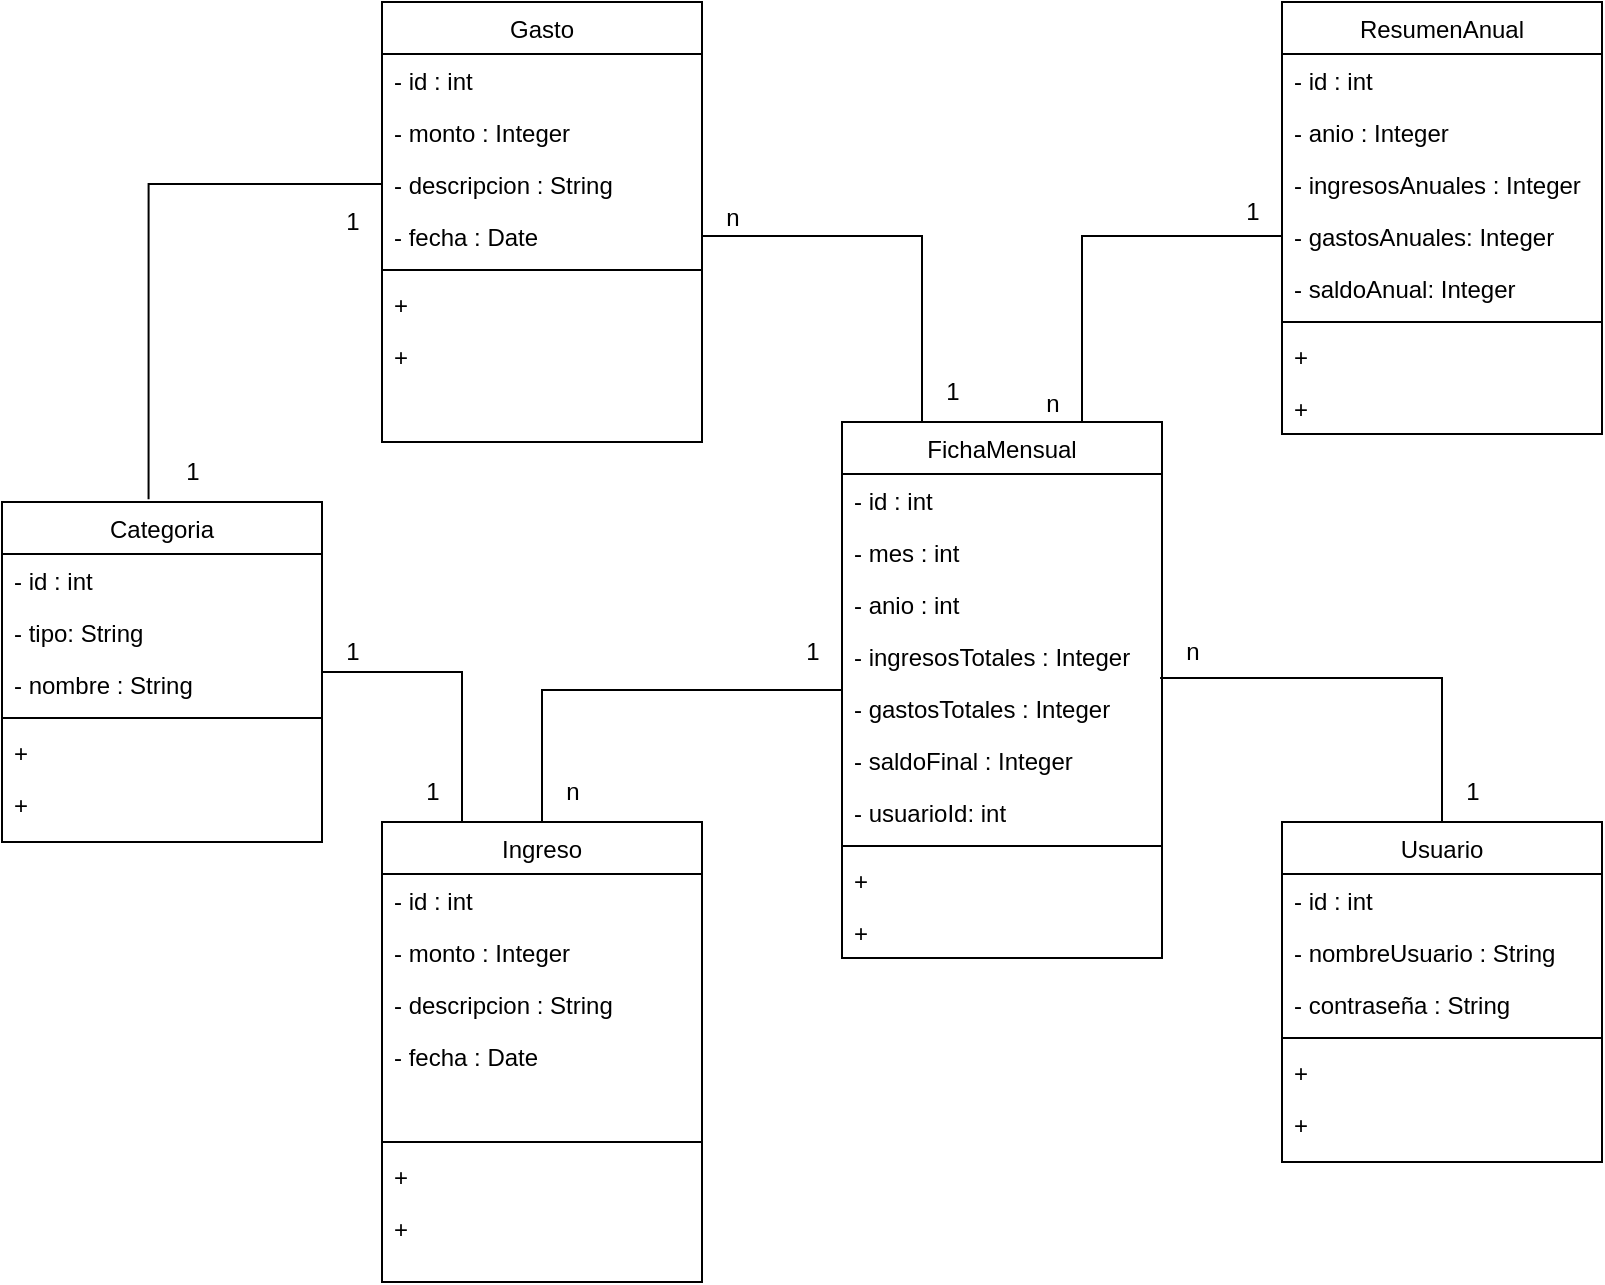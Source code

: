 <mxfile version="24.7.5">
  <diagram id="C5RBs43oDa-KdzZeNtuy" name="Page-1">
    <mxGraphModel dx="1143" dy="737" grid="1" gridSize="10" guides="1" tooltips="1" connect="1" arrows="1" fold="1" page="1" pageScale="1" pageWidth="827" pageHeight="1169" math="0" shadow="0">
      <root>
        <mxCell id="WIyWlLk6GJQsqaUBKTNV-0" />
        <mxCell id="WIyWlLk6GJQsqaUBKTNV-1" parent="WIyWlLk6GJQsqaUBKTNV-0" />
        <mxCell id="7B-xxaCQPfUXVJMNIarY-67" style="edgeStyle=orthogonalEdgeStyle;rounded=0;orthogonalLoop=1;jettySize=auto;html=1;entryX=1;entryY=0.5;entryDx=0;entryDy=0;endArrow=none;endFill=0;" parent="WIyWlLk6GJQsqaUBKTNV-1" source="zkfFHV4jXpPFQw0GAbJ--6" edge="1">
          <mxGeometry relative="1" as="geometry">
            <Array as="points">
              <mxPoint x="460" y="117" />
            </Array>
            <mxPoint x="350" y="117" as="targetPoint" />
          </mxGeometry>
        </mxCell>
        <mxCell id="7B-xxaCQPfUXVJMNIarY-69" style="edgeStyle=orthogonalEdgeStyle;rounded=0;orthogonalLoop=1;jettySize=auto;html=1;entryX=0.5;entryY=0;entryDx=0;entryDy=0;endArrow=none;endFill=0;" parent="WIyWlLk6GJQsqaUBKTNV-1" source="zkfFHV4jXpPFQw0GAbJ--6" target="7B-xxaCQPfUXVJMNIarY-30" edge="1">
          <mxGeometry relative="1" as="geometry" />
        </mxCell>
        <mxCell id="zkfFHV4jXpPFQw0GAbJ--6" value="FichaMensual" style="swimlane;fontStyle=0;align=center;verticalAlign=top;childLayout=stackLayout;horizontal=1;startSize=26;horizontalStack=0;resizeParent=1;resizeLast=0;collapsible=1;marginBottom=0;rounded=0;shadow=0;strokeWidth=1;" parent="WIyWlLk6GJQsqaUBKTNV-1" vertex="1">
          <mxGeometry x="420" y="210" width="160" height="268" as="geometry">
            <mxRectangle x="130" y="380" width="160" height="26" as="alternateBounds" />
          </mxGeometry>
        </mxCell>
        <mxCell id="7B-xxaCQPfUXVJMNIarY-29" value="- id : int" style="text;align=left;verticalAlign=top;spacingLeft=4;spacingRight=4;overflow=hidden;rotatable=0;points=[[0,0.5],[1,0.5]];portConstraint=eastwest;" parent="zkfFHV4jXpPFQw0GAbJ--6" vertex="1">
          <mxGeometry y="26" width="160" height="26" as="geometry" />
        </mxCell>
        <mxCell id="zkfFHV4jXpPFQw0GAbJ--7" value="- mes : int" style="text;align=left;verticalAlign=top;spacingLeft=4;spacingRight=4;overflow=hidden;rotatable=0;points=[[0,0.5],[1,0.5]];portConstraint=eastwest;" parent="zkfFHV4jXpPFQw0GAbJ--6" vertex="1">
          <mxGeometry y="52" width="160" height="26" as="geometry" />
        </mxCell>
        <mxCell id="zkfFHV4jXpPFQw0GAbJ--8" value="- anio : int" style="text;align=left;verticalAlign=top;spacingLeft=4;spacingRight=4;overflow=hidden;rotatable=0;points=[[0,0.5],[1,0.5]];portConstraint=eastwest;rounded=0;shadow=0;html=0;" parent="zkfFHV4jXpPFQw0GAbJ--6" vertex="1">
          <mxGeometry y="78" width="160" height="26" as="geometry" />
        </mxCell>
        <mxCell id="7B-xxaCQPfUXVJMNIarY-6" value="- ingresosTotales : Integer" style="text;align=left;verticalAlign=top;spacingLeft=4;spacingRight=4;overflow=hidden;rotatable=0;points=[[0,0.5],[1,0.5]];portConstraint=eastwest;rounded=0;shadow=0;html=0;" parent="zkfFHV4jXpPFQw0GAbJ--6" vertex="1">
          <mxGeometry y="104" width="160" height="26" as="geometry" />
        </mxCell>
        <mxCell id="7B-xxaCQPfUXVJMNIarY-7" value="- gastosTotales : Integer" style="text;align=left;verticalAlign=top;spacingLeft=4;spacingRight=4;overflow=hidden;rotatable=0;points=[[0,0.5],[1,0.5]];portConstraint=eastwest;rounded=0;shadow=0;html=0;" parent="zkfFHV4jXpPFQw0GAbJ--6" vertex="1">
          <mxGeometry y="130" width="160" height="26" as="geometry" />
        </mxCell>
        <mxCell id="7B-xxaCQPfUXVJMNIarY-16" value="- saldoFinal : Integer" style="text;align=left;verticalAlign=top;spacingLeft=4;spacingRight=4;overflow=hidden;rotatable=0;points=[[0,0.5],[1,0.5]];portConstraint=eastwest;rounded=0;shadow=0;html=0;" parent="zkfFHV4jXpPFQw0GAbJ--6" vertex="1">
          <mxGeometry y="156" width="160" height="26" as="geometry" />
        </mxCell>
        <mxCell id="7B-xxaCQPfUXVJMNIarY-84" value="- usuarioId: int" style="text;align=left;verticalAlign=top;spacingLeft=4;spacingRight=4;overflow=hidden;rotatable=0;points=[[0,0.5],[1,0.5]];portConstraint=eastwest;rounded=0;shadow=0;html=0;" parent="zkfFHV4jXpPFQw0GAbJ--6" vertex="1">
          <mxGeometry y="182" width="160" height="26" as="geometry" />
        </mxCell>
        <mxCell id="zkfFHV4jXpPFQw0GAbJ--9" value="" style="line;html=1;strokeWidth=1;align=left;verticalAlign=middle;spacingTop=-1;spacingLeft=3;spacingRight=3;rotatable=0;labelPosition=right;points=[];portConstraint=eastwest;" parent="zkfFHV4jXpPFQw0GAbJ--6" vertex="1">
          <mxGeometry y="208" width="160" height="8" as="geometry" />
        </mxCell>
        <mxCell id="zkfFHV4jXpPFQw0GAbJ--10" value="+" style="text;align=left;verticalAlign=top;spacingLeft=4;spacingRight=4;overflow=hidden;rotatable=0;points=[[0,0.5],[1,0.5]];portConstraint=eastwest;fontStyle=0" parent="zkfFHV4jXpPFQw0GAbJ--6" vertex="1">
          <mxGeometry y="216" width="160" height="26" as="geometry" />
        </mxCell>
        <mxCell id="zkfFHV4jXpPFQw0GAbJ--11" value="+" style="text;align=left;verticalAlign=top;spacingLeft=4;spacingRight=4;overflow=hidden;rotatable=0;points=[[0,0.5],[1,0.5]];portConstraint=eastwest;" parent="zkfFHV4jXpPFQw0GAbJ--6" vertex="1">
          <mxGeometry y="242" width="160" height="26" as="geometry" />
        </mxCell>
        <mxCell id="7B-xxaCQPfUXVJMNIarY-19" value="Gasto" style="swimlane;fontStyle=0;align=center;verticalAlign=top;childLayout=stackLayout;horizontal=1;startSize=26;horizontalStack=0;resizeParent=1;resizeLast=0;collapsible=1;marginBottom=0;rounded=0;shadow=0;strokeWidth=1;" parent="WIyWlLk6GJQsqaUBKTNV-1" vertex="1">
          <mxGeometry x="190" width="160" height="220" as="geometry">
            <mxRectangle x="130" y="380" width="160" height="26" as="alternateBounds" />
          </mxGeometry>
        </mxCell>
        <mxCell id="7B-xxaCQPfUXVJMNIarY-28" value="- id : int" style="text;align=left;verticalAlign=top;spacingLeft=4;spacingRight=4;overflow=hidden;rotatable=0;points=[[0,0.5],[1,0.5]];portConstraint=eastwest;" parent="7B-xxaCQPfUXVJMNIarY-19" vertex="1">
          <mxGeometry y="26" width="160" height="26" as="geometry" />
        </mxCell>
        <mxCell id="7B-xxaCQPfUXVJMNIarY-20" value="- monto : Integer" style="text;align=left;verticalAlign=top;spacingLeft=4;spacingRight=4;overflow=hidden;rotatable=0;points=[[0,0.5],[1,0.5]];portConstraint=eastwest;" parent="7B-xxaCQPfUXVJMNIarY-19" vertex="1">
          <mxGeometry y="52" width="160" height="26" as="geometry" />
        </mxCell>
        <mxCell id="7B-xxaCQPfUXVJMNIarY-21" value="- descripcion : String" style="text;align=left;verticalAlign=top;spacingLeft=4;spacingRight=4;overflow=hidden;rotatable=0;points=[[0,0.5],[1,0.5]];portConstraint=eastwest;rounded=0;shadow=0;html=0;" parent="7B-xxaCQPfUXVJMNIarY-19" vertex="1">
          <mxGeometry y="78" width="160" height="26" as="geometry" />
        </mxCell>
        <mxCell id="7B-xxaCQPfUXVJMNIarY-23" value="- fecha : Date" style="text;align=left;verticalAlign=top;spacingLeft=4;spacingRight=4;overflow=hidden;rotatable=0;points=[[0,0.5],[1,0.5]];portConstraint=eastwest;rounded=0;shadow=0;html=0;" parent="7B-xxaCQPfUXVJMNIarY-19" vertex="1">
          <mxGeometry y="104" width="160" height="26" as="geometry" />
        </mxCell>
        <mxCell id="7B-xxaCQPfUXVJMNIarY-25" value="" style="line;html=1;strokeWidth=1;align=left;verticalAlign=middle;spacingTop=-1;spacingLeft=3;spacingRight=3;rotatable=0;labelPosition=right;points=[];portConstraint=eastwest;" parent="7B-xxaCQPfUXVJMNIarY-19" vertex="1">
          <mxGeometry y="130" width="160" height="8" as="geometry" />
        </mxCell>
        <mxCell id="7B-xxaCQPfUXVJMNIarY-26" value="+" style="text;align=left;verticalAlign=top;spacingLeft=4;spacingRight=4;overflow=hidden;rotatable=0;points=[[0,0.5],[1,0.5]];portConstraint=eastwest;fontStyle=0" parent="7B-xxaCQPfUXVJMNIarY-19" vertex="1">
          <mxGeometry y="138" width="160" height="26" as="geometry" />
        </mxCell>
        <mxCell id="7B-xxaCQPfUXVJMNIarY-27" value="+" style="text;align=left;verticalAlign=top;spacingLeft=4;spacingRight=4;overflow=hidden;rotatable=0;points=[[0,0.5],[1,0.5]];portConstraint=eastwest;" parent="7B-xxaCQPfUXVJMNIarY-19" vertex="1">
          <mxGeometry y="164" width="160" height="26" as="geometry" />
        </mxCell>
        <mxCell id="7B-xxaCQPfUXVJMNIarY-30" value="Ingreso" style="swimlane;fontStyle=0;align=center;verticalAlign=top;childLayout=stackLayout;horizontal=1;startSize=26;horizontalStack=0;resizeParent=1;resizeLast=0;collapsible=1;marginBottom=0;rounded=0;shadow=0;strokeWidth=1;" parent="WIyWlLk6GJQsqaUBKTNV-1" vertex="1">
          <mxGeometry x="190" y="410" width="160" height="230" as="geometry">
            <mxRectangle x="130" y="380" width="160" height="26" as="alternateBounds" />
          </mxGeometry>
        </mxCell>
        <mxCell id="7B-xxaCQPfUXVJMNIarY-31" value="- id : int" style="text;align=left;verticalAlign=top;spacingLeft=4;spacingRight=4;overflow=hidden;rotatable=0;points=[[0,0.5],[1,0.5]];portConstraint=eastwest;" parent="7B-xxaCQPfUXVJMNIarY-30" vertex="1">
          <mxGeometry y="26" width="160" height="26" as="geometry" />
        </mxCell>
        <mxCell id="7B-xxaCQPfUXVJMNIarY-32" value="- monto : Integer" style="text;align=left;verticalAlign=top;spacingLeft=4;spacingRight=4;overflow=hidden;rotatable=0;points=[[0,0.5],[1,0.5]];portConstraint=eastwest;" parent="7B-xxaCQPfUXVJMNIarY-30" vertex="1">
          <mxGeometry y="52" width="160" height="26" as="geometry" />
        </mxCell>
        <mxCell id="7B-xxaCQPfUXVJMNIarY-33" value="- descripcion : String" style="text;align=left;verticalAlign=top;spacingLeft=4;spacingRight=4;overflow=hidden;rotatable=0;points=[[0,0.5],[1,0.5]];portConstraint=eastwest;rounded=0;shadow=0;html=0;" parent="7B-xxaCQPfUXVJMNIarY-30" vertex="1">
          <mxGeometry y="78" width="160" height="26" as="geometry" />
        </mxCell>
        <mxCell id="7B-xxaCQPfUXVJMNIarY-35" value="- fecha : Date" style="text;align=left;verticalAlign=top;spacingLeft=4;spacingRight=4;overflow=hidden;rotatable=0;points=[[0,0.5],[1,0.5]];portConstraint=eastwest;rounded=0;shadow=0;html=0;" parent="7B-xxaCQPfUXVJMNIarY-30" vertex="1">
          <mxGeometry y="104" width="160" height="26" as="geometry" />
        </mxCell>
        <mxCell id="7B-xxaCQPfUXVJMNIarY-34" value="&#xa;" style="text;align=left;verticalAlign=top;spacingLeft=4;spacingRight=4;overflow=hidden;rotatable=0;points=[[0,0.5],[1,0.5]];portConstraint=eastwest;rounded=0;shadow=0;html=0;" parent="7B-xxaCQPfUXVJMNIarY-30" vertex="1">
          <mxGeometry y="130" width="160" height="26" as="geometry" />
        </mxCell>
        <mxCell id="7B-xxaCQPfUXVJMNIarY-36" value="" style="line;html=1;strokeWidth=1;align=left;verticalAlign=middle;spacingTop=-1;spacingLeft=3;spacingRight=3;rotatable=0;labelPosition=right;points=[];portConstraint=eastwest;" parent="7B-xxaCQPfUXVJMNIarY-30" vertex="1">
          <mxGeometry y="156" width="160" height="8" as="geometry" />
        </mxCell>
        <mxCell id="7B-xxaCQPfUXVJMNIarY-37" value="+" style="text;align=left;verticalAlign=top;spacingLeft=4;spacingRight=4;overflow=hidden;rotatable=0;points=[[0,0.5],[1,0.5]];portConstraint=eastwest;fontStyle=0" parent="7B-xxaCQPfUXVJMNIarY-30" vertex="1">
          <mxGeometry y="164" width="160" height="26" as="geometry" />
        </mxCell>
        <mxCell id="7B-xxaCQPfUXVJMNIarY-38" value="+" style="text;align=left;verticalAlign=top;spacingLeft=4;spacingRight=4;overflow=hidden;rotatable=0;points=[[0,0.5],[1,0.5]];portConstraint=eastwest;" parent="7B-xxaCQPfUXVJMNIarY-30" vertex="1">
          <mxGeometry y="190" width="160" height="26" as="geometry" />
        </mxCell>
        <mxCell id="7B-xxaCQPfUXVJMNIarY-71" style="edgeStyle=orthogonalEdgeStyle;rounded=0;orthogonalLoop=1;jettySize=auto;html=1;entryX=0.25;entryY=0;entryDx=0;entryDy=0;endArrow=none;endFill=0;" parent="WIyWlLk6GJQsqaUBKTNV-1" source="7B-xxaCQPfUXVJMNIarY-39" target="7B-xxaCQPfUXVJMNIarY-30" edge="1">
          <mxGeometry relative="1" as="geometry" />
        </mxCell>
        <mxCell id="7B-xxaCQPfUXVJMNIarY-39" value="Categoria" style="swimlane;fontStyle=0;align=center;verticalAlign=top;childLayout=stackLayout;horizontal=1;startSize=26;horizontalStack=0;resizeParent=1;resizeLast=0;collapsible=1;marginBottom=0;rounded=0;shadow=0;strokeWidth=1;" parent="WIyWlLk6GJQsqaUBKTNV-1" vertex="1">
          <mxGeometry y="250" width="160" height="170" as="geometry">
            <mxRectangle x="130" y="380" width="160" height="26" as="alternateBounds" />
          </mxGeometry>
        </mxCell>
        <mxCell id="7B-xxaCQPfUXVJMNIarY-40" value="- id : int" style="text;align=left;verticalAlign=top;spacingLeft=4;spacingRight=4;overflow=hidden;rotatable=0;points=[[0,0.5],[1,0.5]];portConstraint=eastwest;" parent="7B-xxaCQPfUXVJMNIarY-39" vertex="1">
          <mxGeometry y="26" width="160" height="26" as="geometry" />
        </mxCell>
        <mxCell id="xgLfWhnFzTjUtCiqPPcS-1" value="- tipo: String" style="text;align=left;verticalAlign=top;spacingLeft=4;spacingRight=4;overflow=hidden;rotatable=0;points=[[0,0.5],[1,0.5]];portConstraint=eastwest;" vertex="1" parent="7B-xxaCQPfUXVJMNIarY-39">
          <mxGeometry y="52" width="160" height="26" as="geometry" />
        </mxCell>
        <mxCell id="7B-xxaCQPfUXVJMNIarY-41" value="- nombre : String" style="text;align=left;verticalAlign=top;spacingLeft=4;spacingRight=4;overflow=hidden;rotatable=0;points=[[0,0.5],[1,0.5]];portConstraint=eastwest;" parent="7B-xxaCQPfUXVJMNIarY-39" vertex="1">
          <mxGeometry y="78" width="160" height="26" as="geometry" />
        </mxCell>
        <mxCell id="7B-xxaCQPfUXVJMNIarY-45" value="" style="line;html=1;strokeWidth=1;align=left;verticalAlign=middle;spacingTop=-1;spacingLeft=3;spacingRight=3;rotatable=0;labelPosition=right;points=[];portConstraint=eastwest;" parent="7B-xxaCQPfUXVJMNIarY-39" vertex="1">
          <mxGeometry y="104" width="160" height="8" as="geometry" />
        </mxCell>
        <mxCell id="7B-xxaCQPfUXVJMNIarY-46" value="+" style="text;align=left;verticalAlign=top;spacingLeft=4;spacingRight=4;overflow=hidden;rotatable=0;points=[[0,0.5],[1,0.5]];portConstraint=eastwest;fontStyle=0" parent="7B-xxaCQPfUXVJMNIarY-39" vertex="1">
          <mxGeometry y="112" width="160" height="26" as="geometry" />
        </mxCell>
        <mxCell id="7B-xxaCQPfUXVJMNIarY-47" value="+" style="text;align=left;verticalAlign=top;spacingLeft=4;spacingRight=4;overflow=hidden;rotatable=0;points=[[0,0.5],[1,0.5]];portConstraint=eastwest;" parent="7B-xxaCQPfUXVJMNIarY-39" vertex="1">
          <mxGeometry y="138" width="160" height="26" as="geometry" />
        </mxCell>
        <mxCell id="7B-xxaCQPfUXVJMNIarY-48" value="ResumenAnual" style="swimlane;fontStyle=0;align=center;verticalAlign=top;childLayout=stackLayout;horizontal=1;startSize=26;horizontalStack=0;resizeParent=1;resizeLast=0;collapsible=1;marginBottom=0;rounded=0;shadow=0;strokeWidth=1;" parent="WIyWlLk6GJQsqaUBKTNV-1" vertex="1">
          <mxGeometry x="640" width="160" height="216" as="geometry">
            <mxRectangle x="130" y="380" width="160" height="26" as="alternateBounds" />
          </mxGeometry>
        </mxCell>
        <mxCell id="7B-xxaCQPfUXVJMNIarY-49" value="- id : int" style="text;align=left;verticalAlign=top;spacingLeft=4;spacingRight=4;overflow=hidden;rotatable=0;points=[[0,0.5],[1,0.5]];portConstraint=eastwest;" parent="7B-xxaCQPfUXVJMNIarY-48" vertex="1">
          <mxGeometry y="26" width="160" height="26" as="geometry" />
        </mxCell>
        <mxCell id="7B-xxaCQPfUXVJMNIarY-50" value="- anio : Integer" style="text;align=left;verticalAlign=top;spacingLeft=4;spacingRight=4;overflow=hidden;rotatable=0;points=[[0,0.5],[1,0.5]];portConstraint=eastwest;" parent="7B-xxaCQPfUXVJMNIarY-48" vertex="1">
          <mxGeometry y="52" width="160" height="26" as="geometry" />
        </mxCell>
        <mxCell id="7B-xxaCQPfUXVJMNIarY-56" value="- ingresosAnuales : Integer" style="text;align=left;verticalAlign=top;spacingLeft=4;spacingRight=4;overflow=hidden;rotatable=0;points=[[0,0.5],[1,0.5]];portConstraint=eastwest;" parent="7B-xxaCQPfUXVJMNIarY-48" vertex="1">
          <mxGeometry y="78" width="160" height="26" as="geometry" />
        </mxCell>
        <mxCell id="7B-xxaCQPfUXVJMNIarY-55" value="- gastosAnuales: Integer" style="text;align=left;verticalAlign=top;spacingLeft=4;spacingRight=4;overflow=hidden;rotatable=0;points=[[0,0.5],[1,0.5]];portConstraint=eastwest;" parent="7B-xxaCQPfUXVJMNIarY-48" vertex="1">
          <mxGeometry y="104" width="160" height="26" as="geometry" />
        </mxCell>
        <mxCell id="7B-xxaCQPfUXVJMNIarY-54" value="- saldoAnual: Integer" style="text;align=left;verticalAlign=top;spacingLeft=4;spacingRight=4;overflow=hidden;rotatable=0;points=[[0,0.5],[1,0.5]];portConstraint=eastwest;" parent="7B-xxaCQPfUXVJMNIarY-48" vertex="1">
          <mxGeometry y="130" width="160" height="26" as="geometry" />
        </mxCell>
        <mxCell id="7B-xxaCQPfUXVJMNIarY-51" value="" style="line;html=1;strokeWidth=1;align=left;verticalAlign=middle;spacingTop=-1;spacingLeft=3;spacingRight=3;rotatable=0;labelPosition=right;points=[];portConstraint=eastwest;" parent="7B-xxaCQPfUXVJMNIarY-48" vertex="1">
          <mxGeometry y="156" width="160" height="8" as="geometry" />
        </mxCell>
        <mxCell id="7B-xxaCQPfUXVJMNIarY-52" value="+" style="text;align=left;verticalAlign=top;spacingLeft=4;spacingRight=4;overflow=hidden;rotatable=0;points=[[0,0.5],[1,0.5]];portConstraint=eastwest;fontStyle=0" parent="7B-xxaCQPfUXVJMNIarY-48" vertex="1">
          <mxGeometry y="164" width="160" height="26" as="geometry" />
        </mxCell>
        <mxCell id="7B-xxaCQPfUXVJMNIarY-53" value="+" style="text;align=left;verticalAlign=top;spacingLeft=4;spacingRight=4;overflow=hidden;rotatable=0;points=[[0,0.5],[1,0.5]];portConstraint=eastwest;" parent="7B-xxaCQPfUXVJMNIarY-48" vertex="1">
          <mxGeometry y="190" width="160" height="26" as="geometry" />
        </mxCell>
        <mxCell id="7B-xxaCQPfUXVJMNIarY-57" value="Usuario" style="swimlane;fontStyle=0;align=center;verticalAlign=top;childLayout=stackLayout;horizontal=1;startSize=26;horizontalStack=0;resizeParent=1;resizeLast=0;collapsible=1;marginBottom=0;rounded=0;shadow=0;strokeWidth=1;" parent="WIyWlLk6GJQsqaUBKTNV-1" vertex="1">
          <mxGeometry x="640" y="410" width="160" height="170" as="geometry">
            <mxRectangle x="130" y="380" width="160" height="26" as="alternateBounds" />
          </mxGeometry>
        </mxCell>
        <mxCell id="7B-xxaCQPfUXVJMNIarY-58" value="- id : int" style="text;align=left;verticalAlign=top;spacingLeft=4;spacingRight=4;overflow=hidden;rotatable=0;points=[[0,0.5],[1,0.5]];portConstraint=eastwest;" parent="7B-xxaCQPfUXVJMNIarY-57" vertex="1">
          <mxGeometry y="26" width="160" height="26" as="geometry" />
        </mxCell>
        <mxCell id="7B-xxaCQPfUXVJMNIarY-59" value="- nombreUsuario : String" style="text;align=left;verticalAlign=top;spacingLeft=4;spacingRight=4;overflow=hidden;rotatable=0;points=[[0,0.5],[1,0.5]];portConstraint=eastwest;" parent="7B-xxaCQPfUXVJMNIarY-57" vertex="1">
          <mxGeometry y="52" width="160" height="26" as="geometry" />
        </mxCell>
        <mxCell id="7B-xxaCQPfUXVJMNIarY-60" value="- contraseña : String" style="text;align=left;verticalAlign=top;spacingLeft=4;spacingRight=4;overflow=hidden;rotatable=0;points=[[0,0.5],[1,0.5]];portConstraint=eastwest;" parent="7B-xxaCQPfUXVJMNIarY-57" vertex="1">
          <mxGeometry y="78" width="160" height="26" as="geometry" />
        </mxCell>
        <mxCell id="7B-xxaCQPfUXVJMNIarY-63" value="" style="line;html=1;strokeWidth=1;align=left;verticalAlign=middle;spacingTop=-1;spacingLeft=3;spacingRight=3;rotatable=0;labelPosition=right;points=[];portConstraint=eastwest;" parent="7B-xxaCQPfUXVJMNIarY-57" vertex="1">
          <mxGeometry y="104" width="160" height="8" as="geometry" />
        </mxCell>
        <mxCell id="7B-xxaCQPfUXVJMNIarY-64" value="+" style="text;align=left;verticalAlign=top;spacingLeft=4;spacingRight=4;overflow=hidden;rotatable=0;points=[[0,0.5],[1,0.5]];portConstraint=eastwest;fontStyle=0" parent="7B-xxaCQPfUXVJMNIarY-57" vertex="1">
          <mxGeometry y="112" width="160" height="26" as="geometry" />
        </mxCell>
        <mxCell id="7B-xxaCQPfUXVJMNIarY-65" value="+" style="text;align=left;verticalAlign=top;spacingLeft=4;spacingRight=4;overflow=hidden;rotatable=0;points=[[0,0.5],[1,0.5]];portConstraint=eastwest;" parent="7B-xxaCQPfUXVJMNIarY-57" vertex="1">
          <mxGeometry y="138" width="160" height="26" as="geometry" />
        </mxCell>
        <mxCell id="7B-xxaCQPfUXVJMNIarY-72" style="edgeStyle=orthogonalEdgeStyle;rounded=0;orthogonalLoop=1;jettySize=auto;html=1;entryX=0.994;entryY=-0.077;entryDx=0;entryDy=0;entryPerimeter=0;endArrow=none;endFill=0;" parent="WIyWlLk6GJQsqaUBKTNV-1" source="7B-xxaCQPfUXVJMNIarY-57" target="7B-xxaCQPfUXVJMNIarY-7" edge="1">
          <mxGeometry relative="1" as="geometry" />
        </mxCell>
        <mxCell id="7B-xxaCQPfUXVJMNIarY-73" style="edgeStyle=orthogonalEdgeStyle;rounded=0;orthogonalLoop=1;jettySize=auto;html=1;entryX=0.5;entryY=0;entryDx=0;entryDy=0;endArrow=none;endFill=0;" parent="WIyWlLk6GJQsqaUBKTNV-1" source="7B-xxaCQPfUXVJMNIarY-55" target="zkfFHV4jXpPFQw0GAbJ--6" edge="1">
          <mxGeometry relative="1" as="geometry">
            <Array as="points">
              <mxPoint x="540" y="117" />
              <mxPoint x="540" y="210" />
            </Array>
          </mxGeometry>
        </mxCell>
        <mxCell id="7B-xxaCQPfUXVJMNIarY-74" value="1" style="text;html=1;align=center;verticalAlign=middle;resizable=0;points=[];autosize=1;strokeColor=none;fillColor=none;" parent="WIyWlLk6GJQsqaUBKTNV-1" vertex="1">
          <mxGeometry x="460" y="180" width="30" height="30" as="geometry" />
        </mxCell>
        <mxCell id="7B-xxaCQPfUXVJMNIarY-75" value="1" style="text;html=1;align=center;verticalAlign=middle;resizable=0;points=[];autosize=1;strokeColor=none;fillColor=none;" parent="WIyWlLk6GJQsqaUBKTNV-1" vertex="1">
          <mxGeometry x="390" y="310" width="30" height="30" as="geometry" />
        </mxCell>
        <mxCell id="7B-xxaCQPfUXVJMNIarY-76" value="n" style="text;html=1;align=center;verticalAlign=middle;resizable=0;points=[];autosize=1;strokeColor=none;fillColor=none;" parent="WIyWlLk6GJQsqaUBKTNV-1" vertex="1">
          <mxGeometry x="270" y="380" width="30" height="30" as="geometry" />
        </mxCell>
        <mxCell id="7B-xxaCQPfUXVJMNIarY-77" value="n" style="text;html=1;align=center;verticalAlign=middle;resizable=0;points=[];autosize=1;strokeColor=none;fillColor=none;" parent="WIyWlLk6GJQsqaUBKTNV-1" vertex="1">
          <mxGeometry x="350" y="93" width="30" height="30" as="geometry" />
        </mxCell>
        <mxCell id="7B-xxaCQPfUXVJMNIarY-78" value="1" style="text;html=1;align=center;verticalAlign=middle;resizable=0;points=[];autosize=1;strokeColor=none;fillColor=none;" parent="WIyWlLk6GJQsqaUBKTNV-1" vertex="1">
          <mxGeometry x="160" y="95" width="30" height="30" as="geometry" />
        </mxCell>
        <mxCell id="7B-xxaCQPfUXVJMNIarY-79" value="1" style="text;html=1;align=center;verticalAlign=middle;resizable=0;points=[];autosize=1;strokeColor=none;fillColor=none;" parent="WIyWlLk6GJQsqaUBKTNV-1" vertex="1">
          <mxGeometry x="80" y="220" width="30" height="30" as="geometry" />
        </mxCell>
        <mxCell id="7B-xxaCQPfUXVJMNIarY-80" value="1" style="text;html=1;align=center;verticalAlign=middle;resizable=0;points=[];autosize=1;strokeColor=none;fillColor=none;" parent="WIyWlLk6GJQsqaUBKTNV-1" vertex="1">
          <mxGeometry x="200" y="380" width="30" height="30" as="geometry" />
        </mxCell>
        <mxCell id="7B-xxaCQPfUXVJMNIarY-81" value="1" style="text;html=1;align=center;verticalAlign=middle;resizable=0;points=[];autosize=1;strokeColor=none;fillColor=none;" parent="WIyWlLk6GJQsqaUBKTNV-1" vertex="1">
          <mxGeometry x="160" y="310" width="30" height="30" as="geometry" />
        </mxCell>
        <mxCell id="7B-xxaCQPfUXVJMNIarY-82" value="n" style="text;html=1;align=center;verticalAlign=middle;resizable=0;points=[];autosize=1;strokeColor=none;fillColor=none;" parent="WIyWlLk6GJQsqaUBKTNV-1" vertex="1">
          <mxGeometry x="510" y="186" width="30" height="30" as="geometry" />
        </mxCell>
        <mxCell id="7B-xxaCQPfUXVJMNIarY-83" value="1" style="text;html=1;align=center;verticalAlign=middle;resizable=0;points=[];autosize=1;strokeColor=none;fillColor=none;" parent="WIyWlLk6GJQsqaUBKTNV-1" vertex="1">
          <mxGeometry x="610" y="90" width="30" height="30" as="geometry" />
        </mxCell>
        <mxCell id="xgLfWhnFzTjUtCiqPPcS-0" style="edgeStyle=orthogonalEdgeStyle;rounded=0;orthogonalLoop=1;jettySize=auto;html=1;entryX=0.458;entryY=-0.008;entryDx=0;entryDy=0;entryPerimeter=0;endArrow=none;endFill=0;" edge="1" parent="WIyWlLk6GJQsqaUBKTNV-1" source="7B-xxaCQPfUXVJMNIarY-21" target="7B-xxaCQPfUXVJMNIarY-39">
          <mxGeometry relative="1" as="geometry" />
        </mxCell>
        <mxCell id="xgLfWhnFzTjUtCiqPPcS-2" value="n" style="text;html=1;align=center;verticalAlign=middle;resizable=0;points=[];autosize=1;strokeColor=none;fillColor=none;" vertex="1" parent="WIyWlLk6GJQsqaUBKTNV-1">
          <mxGeometry x="580" y="310" width="30" height="30" as="geometry" />
        </mxCell>
        <mxCell id="xgLfWhnFzTjUtCiqPPcS-3" value="1" style="text;html=1;align=center;verticalAlign=middle;resizable=0;points=[];autosize=1;strokeColor=none;fillColor=none;" vertex="1" parent="WIyWlLk6GJQsqaUBKTNV-1">
          <mxGeometry x="720" y="380" width="30" height="30" as="geometry" />
        </mxCell>
      </root>
    </mxGraphModel>
  </diagram>
</mxfile>
